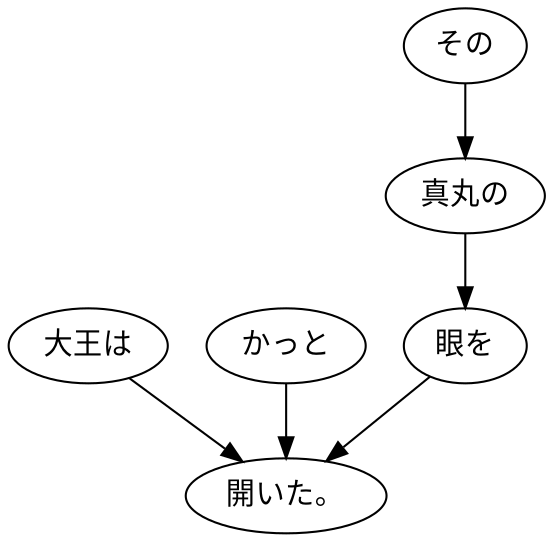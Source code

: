 digraph graph195 {
	node0 [label="大王は"];
	node1 [label="かっと"];
	node2 [label="その"];
	node3 [label="真丸の"];
	node4 [label="眼を"];
	node5 [label="開いた。"];
	node0 -> node5;
	node1 -> node5;
	node2 -> node3;
	node3 -> node4;
	node4 -> node5;
}
